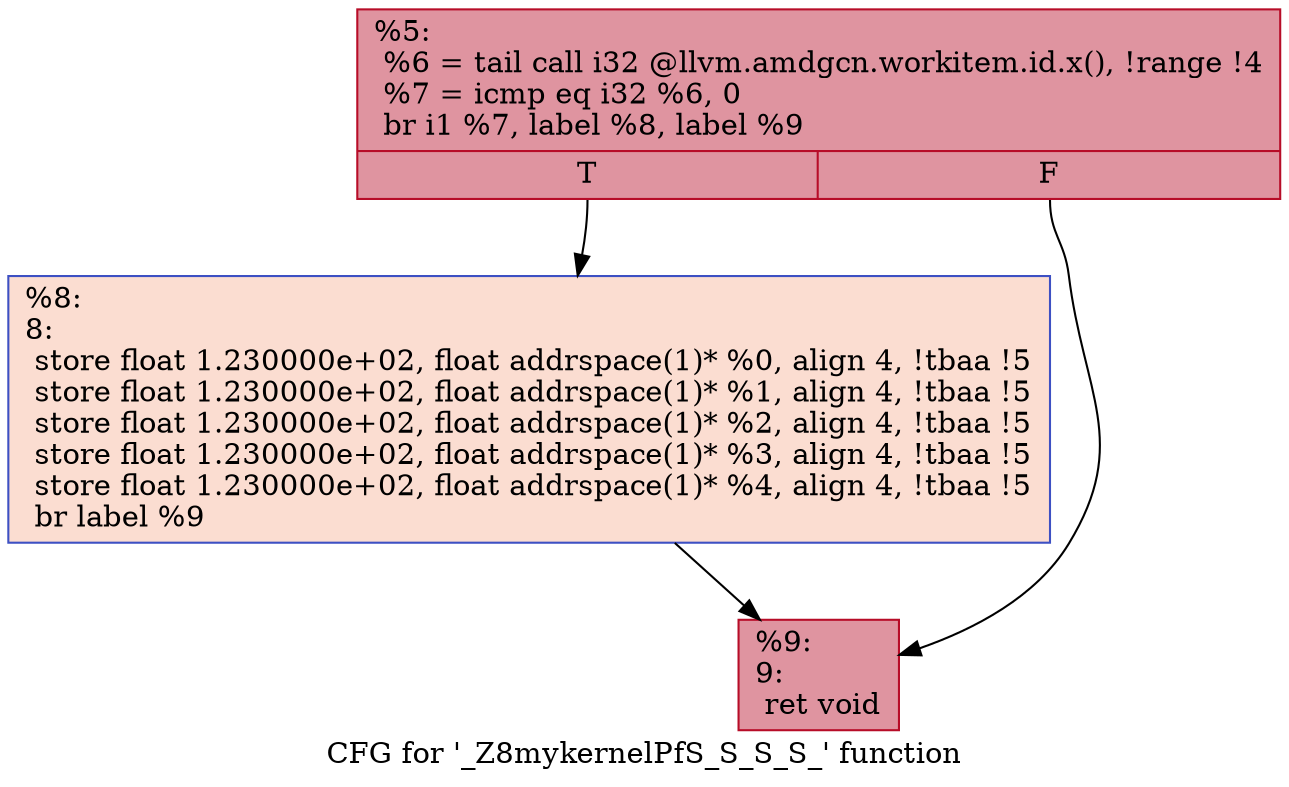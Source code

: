 digraph "CFG for '_Z8mykernelPfS_S_S_S_' function" {
	label="CFG for '_Z8mykernelPfS_S_S_S_' function";

	Node0x4cd9e20 [shape=record,color="#b70d28ff", style=filled, fillcolor="#b70d2870",label="{%5:\l  %6 = tail call i32 @llvm.amdgcn.workitem.id.x(), !range !4\l  %7 = icmp eq i32 %6, 0\l  br i1 %7, label %8, label %9\l|{<s0>T|<s1>F}}"];
	Node0x4cd9e20:s0 -> Node0x4cdb220;
	Node0x4cd9e20:s1 -> Node0x4cdb270;
	Node0x4cdb220 [shape=record,color="#3d50c3ff", style=filled, fillcolor="#f7b39670",label="{%8:\l8:                                                \l  store float 1.230000e+02, float addrspace(1)* %0, align 4, !tbaa !5\l  store float 1.230000e+02, float addrspace(1)* %1, align 4, !tbaa !5\l  store float 1.230000e+02, float addrspace(1)* %2, align 4, !tbaa !5\l  store float 1.230000e+02, float addrspace(1)* %3, align 4, !tbaa !5\l  store float 1.230000e+02, float addrspace(1)* %4, align 4, !tbaa !5\l  br label %9\l}"];
	Node0x4cdb220 -> Node0x4cdb270;
	Node0x4cdb270 [shape=record,color="#b70d28ff", style=filled, fillcolor="#b70d2870",label="{%9:\l9:                                                \l  ret void\l}"];
}
